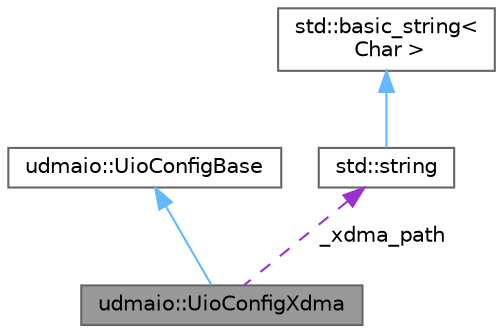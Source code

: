 digraph "udmaio::UioConfigXdma"
{
 // INTERACTIVE_SVG=YES
 // LATEX_PDF_SIZE
  bgcolor="transparent";
  edge [fontname=Helvetica,fontsize=10,labelfontname=Helvetica,labelfontsize=10];
  node [fontname=Helvetica,fontsize=10,shape=box,height=0.2,width=0.4];
  Node1 [label="udmaio::UioConfigXdma",height=0.2,width=0.4,color="gray40", fillcolor="grey60", style="filled", fontcolor="black",tooltip="Creates UioDeviceInfo from UioDeviceLocation (XDMA version)"];
  Node2 -> Node1 [dir="back",color="steelblue1",style="solid"];
  Node2 [label="udmaio::UioConfigBase",height=0.2,width=0.4,color="gray40", fillcolor="white", style="filled",URL="$classudmaio_1_1_uio_config_base.html",tooltip="Base class for UioDeviceInfo configuration."];
  Node3 -> Node1 [dir="back",color="darkorchid3",style="dashed",label=" _xdma_path" ];
  Node3 [label="std::string",height=0.2,width=0.4,color="gray40", fillcolor="white", style="filled",tooltip=" "];
  Node4 -> Node3 [dir="back",color="steelblue1",style="solid"];
  Node4 [label="std::basic_string\<\l Char \>",height=0.2,width=0.4,color="gray40", fillcolor="white", style="filled",tooltip=" "];
}
